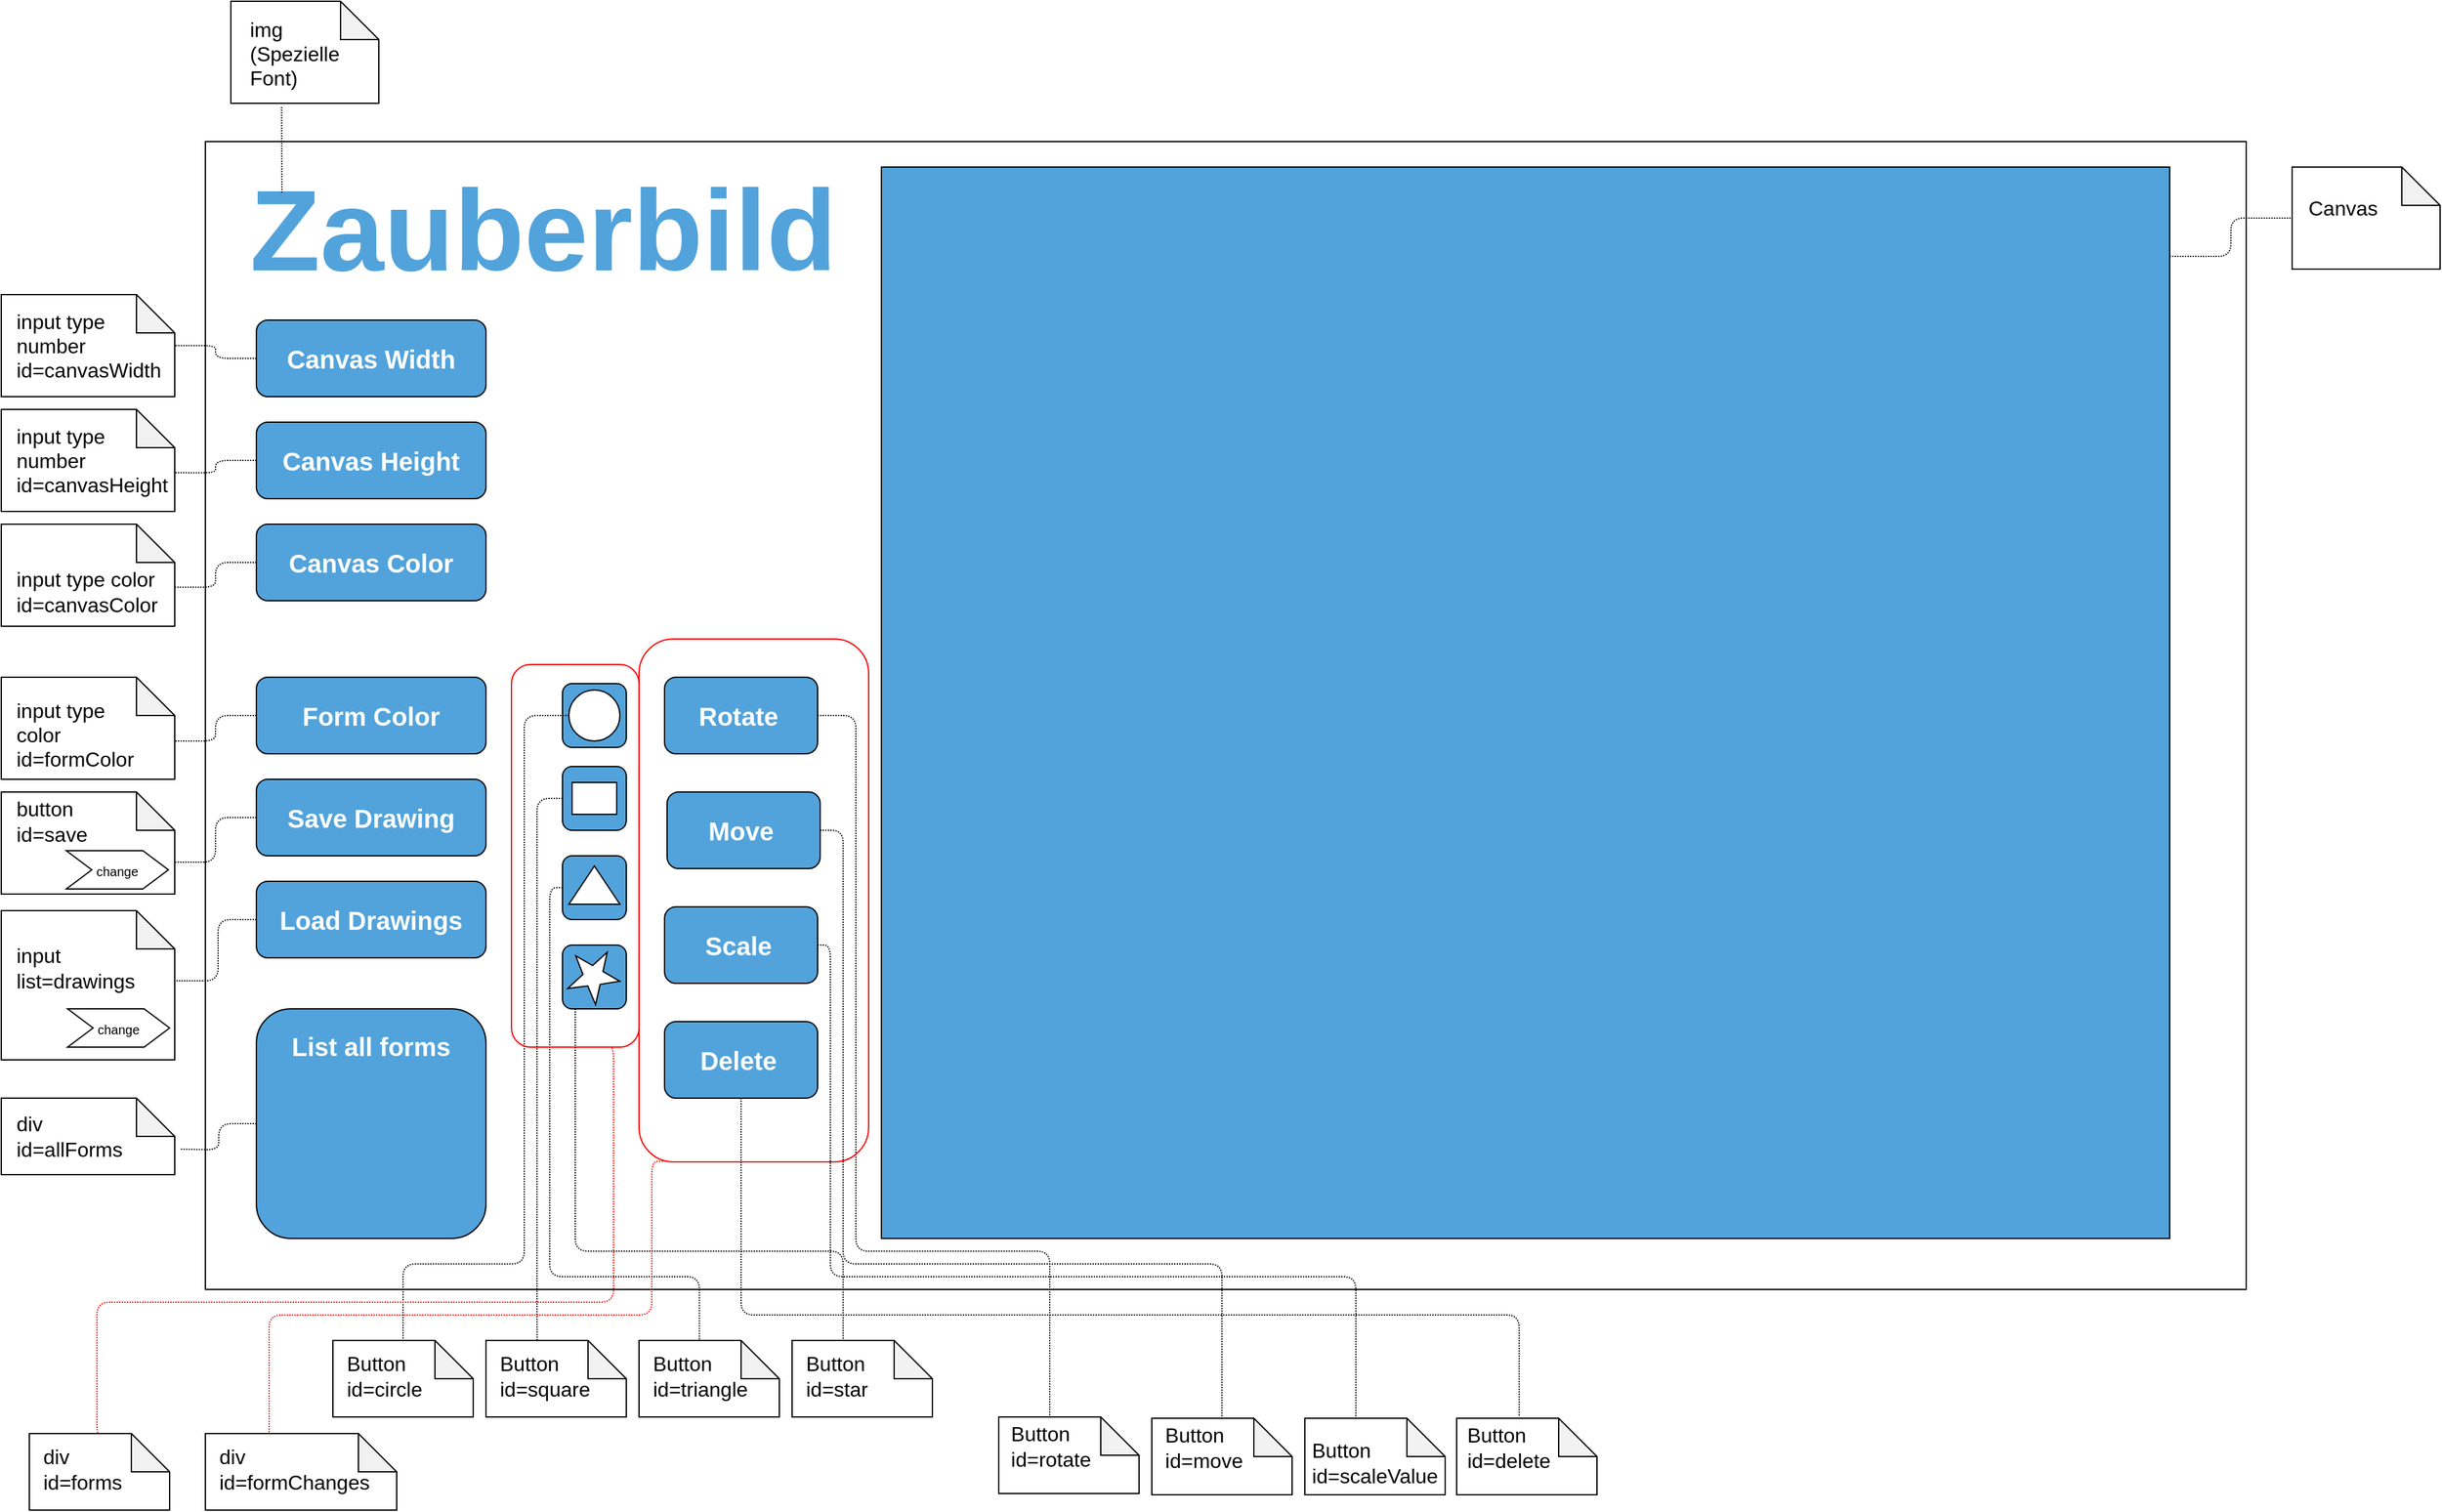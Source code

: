 <mxfile version="13.5.8" type="device"><diagram id="MAjpkmVEWoYh_flm5AEJ" name="Page-1"><mxGraphModel dx="2370" dy="1388" grid="1" gridSize="10" guides="1" tooltips="1" connect="1" arrows="1" fold="1" page="1" pageScale="1" pageWidth="1169" pageHeight="827" math="0" shadow="0"><root><mxCell id="0"/><mxCell id="1" parent="0"/><mxCell id="TKcXUIqBjTRw6BLW7cKU-70" value="" style="shape=note;whiteSpace=wrap;html=1;backgroundOutline=1;darkOpacity=0.05;shadow=0;fillColor=none;fontColor=#FFFFFF;" vertex="1" parent="1"><mxGeometry x="1082" y="1211" width="110" height="60" as="geometry"/></mxCell><mxCell id="TKcXUIqBjTRw6BLW7cKU-72" value="" style="shape=note;whiteSpace=wrap;html=1;backgroundOutline=1;darkOpacity=0.05;shadow=0;fillColor=none;fontColor=#FFFFFF;" vertex="1" parent="1"><mxGeometry x="1202" y="1211" width="110" height="60" as="geometry"/></mxCell><mxCell id="TKcXUIqBjTRw6BLW7cKU-74" value="" style="shape=note;whiteSpace=wrap;html=1;backgroundOutline=1;darkOpacity=0.05;shadow=0;fillColor=none;fontColor=#FFFFFF;" vertex="1" parent="1"><mxGeometry x="1321" y="1211" width="110" height="60" as="geometry"/></mxCell><mxCell id="TKcXUIqBjTRw6BLW7cKU-48" value="" style="rounded=0;whiteSpace=wrap;html=1;shadow=0;fillColor=#FFFFFF;fontSize=14;fontColor=#000000;" vertex="1" parent="1"><mxGeometry x="340" y="210" width="1600" height="900" as="geometry"/></mxCell><mxCell id="TKcXUIqBjTRw6BLW7cKU-2" value="&lt;h1&gt;&lt;font style=&quot;font-size: 90px&quot; color=&quot;#52a3db&quot;&gt;Zauberbild&lt;/font&gt;&lt;/h1&gt;" style="text;html=1;strokeColor=none;fillColor=none;spacing=5;spacingTop=-20;whiteSpace=wrap;overflow=hidden;rounded=0;" vertex="1" parent="1"><mxGeometry x="370" y="220" width="500" height="170" as="geometry"/></mxCell><mxCell id="TKcXUIqBjTRw6BLW7cKU-89" style="edgeStyle=orthogonalEdgeStyle;rounded=1;orthogonalLoop=1;jettySize=auto;html=1;dashed=1;dashPattern=1 1;endArrow=none;endFill=0;fontSize=14;fontColor=#000000;" edge="1" parent="1" source="TKcXUIqBjTRw6BLW7cKU-3" target="TKcXUIqBjTRw6BLW7cKU-85"><mxGeometry relative="1" as="geometry"/></mxCell><mxCell id="TKcXUIqBjTRw6BLW7cKU-3" value="" style="rounded=1;whiteSpace=wrap;html=1;fillColor=#52a3db;" vertex="1" parent="1"><mxGeometry x="380" y="350" width="180" height="60" as="geometry"/></mxCell><mxCell id="TKcXUIqBjTRw6BLW7cKU-4" value="&lt;font style=&quot;font-size: 20px&quot;&gt;Canvas Width&lt;/font&gt;" style="text;html=1;strokeColor=none;fillColor=none;align=center;verticalAlign=middle;whiteSpace=wrap;rounded=0;horizontal=1;fontColor=#FFFFFF;fontStyle=1" vertex="1" parent="1"><mxGeometry x="400" y="370" width="140" height="20" as="geometry"/></mxCell><mxCell id="TKcXUIqBjTRw6BLW7cKU-90" style="edgeStyle=orthogonalEdgeStyle;rounded=1;orthogonalLoop=1;jettySize=auto;html=1;entryX=0.999;entryY=0.621;entryDx=0;entryDy=0;entryPerimeter=0;dashed=1;dashPattern=1 1;endArrow=none;endFill=0;fontSize=14;fontColor=#000000;" edge="1" parent="1" source="TKcXUIqBjTRw6BLW7cKU-5" target="TKcXUIqBjTRw6BLW7cKU-87"><mxGeometry relative="1" as="geometry"/></mxCell><mxCell id="TKcXUIqBjTRw6BLW7cKU-5" value="" style="rounded=1;whiteSpace=wrap;html=1;fillColor=#52a3db;" vertex="1" parent="1"><mxGeometry x="380" y="430" width="180" height="60" as="geometry"/></mxCell><mxCell id="TKcXUIqBjTRw6BLW7cKU-6" value="&lt;font style=&quot;font-size: 20px&quot;&gt;Canvas Height&lt;br&gt;&lt;/font&gt;" style="text;html=1;strokeColor=none;fillColor=none;align=center;verticalAlign=middle;whiteSpace=wrap;rounded=0;horizontal=1;fontColor=#FFFFFF;fontStyle=1" vertex="1" parent="1"><mxGeometry x="390" y="450" width="160" height="20" as="geometry"/></mxCell><mxCell id="TKcXUIqBjTRw6BLW7cKU-93" style="edgeStyle=orthogonalEdgeStyle;rounded=1;orthogonalLoop=1;jettySize=auto;html=1;exitX=0;exitY=0.5;exitDx=0;exitDy=0;entryX=0.999;entryY=0.617;entryDx=0;entryDy=0;entryPerimeter=0;dashed=1;dashPattern=1 1;endArrow=none;endFill=0;fontSize=14;fontColor=#000000;" edge="1" parent="1" source="TKcXUIqBjTRw6BLW7cKU-7" target="TKcXUIqBjTRw6BLW7cKU-91"><mxGeometry relative="1" as="geometry"/></mxCell><mxCell id="TKcXUIqBjTRw6BLW7cKU-7" value="" style="rounded=1;whiteSpace=wrap;html=1;fillColor=#52a3db;" vertex="1" parent="1"><mxGeometry x="380" y="510" width="180" height="60" as="geometry"/></mxCell><mxCell id="TKcXUIqBjTRw6BLW7cKU-8" value="&lt;font style=&quot;font-size: 20px&quot;&gt;Canvas Color&lt;br&gt;&lt;/font&gt;" style="text;html=1;strokeColor=none;fillColor=none;align=center;verticalAlign=middle;whiteSpace=wrap;rounded=0;horizontal=1;fontColor=#FFFFFF;fontStyle=1" vertex="1" parent="1"><mxGeometry x="400" y="530" width="140" height="20" as="geometry"/></mxCell><mxCell id="TKcXUIqBjTRw6BLW7cKU-106" style="edgeStyle=orthogonalEdgeStyle;rounded=1;orthogonalLoop=1;jettySize=auto;html=1;exitX=0;exitY=0.5;exitDx=0;exitDy=0;dashed=1;dashPattern=1 1;endArrow=none;endFill=0;fontSize=14;fontColor=#000000;" edge="1" parent="1" source="TKcXUIqBjTRw6BLW7cKU-9" target="TKcXUIqBjTRw6BLW7cKU-104"><mxGeometry relative="1" as="geometry"><Array as="points"><mxPoint x="348" y="660"/><mxPoint x="348" y="680"/></Array></mxGeometry></mxCell><mxCell id="TKcXUIqBjTRw6BLW7cKU-9" value="" style="rounded=1;whiteSpace=wrap;html=1;fillColor=#52a3db;" vertex="1" parent="1"><mxGeometry x="380" y="630" width="180" height="60" as="geometry"/></mxCell><mxCell id="TKcXUIqBjTRw6BLW7cKU-10" value="&lt;font style=&quot;font-size: 20px&quot;&gt;Form Color&lt;br&gt;&lt;/font&gt;" style="text;html=1;strokeColor=none;fillColor=none;align=center;verticalAlign=middle;whiteSpace=wrap;rounded=0;horizontal=1;fontColor=#FFFFFF;fontStyle=1" vertex="1" parent="1"><mxGeometry x="400" y="650" width="140" height="20" as="geometry"/></mxCell><mxCell id="TKcXUIqBjTRw6BLW7cKU-112" style="edgeStyle=orthogonalEdgeStyle;rounded=1;orthogonalLoop=1;jettySize=auto;html=1;entryX=0;entryY=0;entryDx=136;entryDy=55;entryPerimeter=0;dashed=1;dashPattern=1 1;endArrow=none;endFill=0;strokeColor=#000000;fontSize=14;fontColor=#000000;" edge="1" parent="1" source="TKcXUIqBjTRw6BLW7cKU-11" target="TKcXUIqBjTRw6BLW7cKU-107"><mxGeometry relative="1" as="geometry"/></mxCell><mxCell id="TKcXUIqBjTRw6BLW7cKU-11" value="" style="rounded=1;whiteSpace=wrap;html=1;fillColor=#52a3db;" vertex="1" parent="1"><mxGeometry x="380" y="710" width="180" height="60" as="geometry"/></mxCell><mxCell id="TKcXUIqBjTRw6BLW7cKU-12" value="&lt;font style=&quot;font-size: 20px&quot;&gt;Save Drawing&lt;br&gt;&lt;/font&gt;" style="text;html=1;strokeColor=none;fillColor=none;align=center;verticalAlign=middle;whiteSpace=wrap;rounded=0;horizontal=1;fontColor=#FFFFFF;fontStyle=1" vertex="1" parent="1"><mxGeometry x="400" y="730" width="140" height="20" as="geometry"/></mxCell><mxCell id="TKcXUIqBjTRw6BLW7cKU-13" value="" style="rounded=1;whiteSpace=wrap;html=1;fillColor=#52a3db;" vertex="1" parent="1"><mxGeometry x="380" y="790" width="180" height="60" as="geometry"/></mxCell><mxCell id="TKcXUIqBjTRw6BLW7cKU-111" style="edgeStyle=orthogonalEdgeStyle;rounded=1;orthogonalLoop=1;jettySize=auto;html=1;entryX=0;entryY=0;entryDx=136;entryDy=55;entryPerimeter=0;dashed=1;dashPattern=1 1;endArrow=none;endFill=0;strokeColor=#000000;fontSize=14;fontColor=#000000;" edge="1" parent="1" target="TKcXUIqBjTRw6BLW7cKU-109"><mxGeometry relative="1" as="geometry"><mxPoint x="380" y="820" as="sourcePoint"/><Array as="points"><mxPoint x="350" y="820"/><mxPoint x="350" y="868"/></Array></mxGeometry></mxCell><mxCell id="TKcXUIqBjTRw6BLW7cKU-14" value="&lt;font style=&quot;font-size: 20px&quot;&gt;Load Drawings&lt;br&gt;&lt;/font&gt;" style="text;html=1;strokeColor=none;fillColor=none;align=center;verticalAlign=middle;whiteSpace=wrap;rounded=0;horizontal=1;fontColor=#FFFFFF;fontStyle=1" vertex="1" parent="1"><mxGeometry x="390" y="810" width="160" height="20" as="geometry"/></mxCell><mxCell id="TKcXUIqBjTRw6BLW7cKU-117" style="edgeStyle=orthogonalEdgeStyle;rounded=1;orthogonalLoop=1;jettySize=auto;html=1;dashed=1;dashPattern=1 1;endArrow=none;endFill=0;strokeColor=#000000;fontSize=14;fontColor=#000000;" edge="1" parent="1" source="TKcXUIqBjTRw6BLW7cKU-15"><mxGeometry relative="1" as="geometry"><mxPoint x="320" y="1000.0" as="targetPoint"/></mxGeometry></mxCell><mxCell id="TKcXUIqBjTRw6BLW7cKU-15" value="" style="rounded=1;whiteSpace=wrap;html=1;fillColor=#52a3db;" vertex="1" parent="1"><mxGeometry x="380" y="890" width="180" height="180" as="geometry"/></mxCell><mxCell id="TKcXUIqBjTRw6BLW7cKU-16" value="&lt;font style=&quot;font-size: 20px&quot;&gt;List all forms&lt;br&gt;&lt;/font&gt;" style="text;html=1;strokeColor=none;fillColor=none;align=center;verticalAlign=middle;whiteSpace=wrap;rounded=0;horizontal=1;fontColor=#FFFFFF;fontStyle=1" vertex="1" parent="1"><mxGeometry x="400" y="909" width="140" height="20" as="geometry"/></mxCell><mxCell id="TKcXUIqBjTRw6BLW7cKU-75" style="edgeStyle=orthogonalEdgeStyle;rounded=1;orthogonalLoop=1;jettySize=auto;html=1;entryX=0;entryY=0;entryDx=40;entryDy=0;entryPerimeter=0;dashed=1;dashPattern=1 1;endArrow=none;endFill=0;fontSize=14;fontColor=#000000;" edge="1" parent="1" source="TKcXUIqBjTRw6BLW7cKU-17" target="TKcXUIqBjTRw6BLW7cKU-68"><mxGeometry relative="1" as="geometry"><Array as="points"><mxPoint x="850" y="660"/><mxPoint x="850" y="1080"/><mxPoint x="1002" y="1080"/></Array></mxGeometry></mxCell><mxCell id="TKcXUIqBjTRw6BLW7cKU-17" value="" style="rounded=1;whiteSpace=wrap;html=1;fillColor=#52a3db;" vertex="1" parent="1"><mxGeometry x="700" y="630" width="120" height="60" as="geometry"/></mxCell><mxCell id="TKcXUIqBjTRw6BLW7cKU-18" value="&lt;font style=&quot;font-size: 20px&quot;&gt;Rotate&lt;br&gt;&lt;/font&gt;" style="text;html=1;strokeColor=none;fillColor=none;align=center;verticalAlign=middle;whiteSpace=wrap;rounded=0;horizontal=1;fontColor=#FFFFFF;fontStyle=1" vertex="1" parent="1"><mxGeometry x="688" y="650" width="140" height="20" as="geometry"/></mxCell><mxCell id="TKcXUIqBjTRw6BLW7cKU-76" style="edgeStyle=orthogonalEdgeStyle;rounded=1;orthogonalLoop=1;jettySize=auto;html=1;entryX=0.5;entryY=0;entryDx=0;entryDy=0;entryPerimeter=0;dashed=1;dashPattern=1 1;endArrow=none;endFill=0;fontSize=14;fontColor=#000000;" edge="1" parent="1" source="TKcXUIqBjTRw6BLW7cKU-19" target="TKcXUIqBjTRw6BLW7cKU-70"><mxGeometry relative="1" as="geometry"><Array as="points"><mxPoint x="840" y="750"/><mxPoint x="840" y="1090"/><mxPoint x="1137" y="1090"/></Array></mxGeometry></mxCell><mxCell id="TKcXUIqBjTRw6BLW7cKU-19" value="" style="rounded=1;whiteSpace=wrap;html=1;fillColor=#52a3db;" vertex="1" parent="1"><mxGeometry x="702" y="720" width="120" height="60" as="geometry"/></mxCell><mxCell id="TKcXUIqBjTRw6BLW7cKU-20" value="&lt;font style=&quot;font-size: 20px&quot;&gt;Move&lt;br&gt;&lt;/font&gt;" style="text;html=1;strokeColor=none;fillColor=none;align=center;verticalAlign=middle;whiteSpace=wrap;rounded=0;horizontal=1;fontColor=#FFFFFF;fontStyle=1" vertex="1" parent="1"><mxGeometry x="690" y="740" width="140" height="20" as="geometry"/></mxCell><mxCell id="TKcXUIqBjTRw6BLW7cKU-77" style="edgeStyle=orthogonalEdgeStyle;rounded=1;orthogonalLoop=1;jettySize=auto;html=1;entryX=0;entryY=0;entryDx=40;entryDy=0;entryPerimeter=0;dashed=1;dashPattern=1 1;endArrow=none;endFill=0;fontSize=14;fontColor=#000000;" edge="1" parent="1" source="TKcXUIqBjTRw6BLW7cKU-21" target="TKcXUIqBjTRw6BLW7cKU-72"><mxGeometry relative="1" as="geometry"><Array as="points"><mxPoint x="830" y="840"/><mxPoint x="830" y="1100"/><mxPoint x="1242" y="1100"/></Array></mxGeometry></mxCell><mxCell id="TKcXUIqBjTRw6BLW7cKU-21" value="" style="rounded=1;whiteSpace=wrap;html=1;fillColor=#52a3db;" vertex="1" parent="1"><mxGeometry x="700" y="810" width="120" height="60" as="geometry"/></mxCell><mxCell id="TKcXUIqBjTRw6BLW7cKU-22" value="&lt;font style=&quot;font-size: 20px&quot;&gt;Scale&lt;br&gt;&lt;/font&gt;" style="text;html=1;strokeColor=none;fillColor=none;align=center;verticalAlign=middle;whiteSpace=wrap;rounded=0;horizontal=1;fontColor=#FFFFFF;fontStyle=1" vertex="1" parent="1"><mxGeometry x="688" y="830" width="140" height="20" as="geometry"/></mxCell><mxCell id="TKcXUIqBjTRw6BLW7cKU-78" style="edgeStyle=orthogonalEdgeStyle;rounded=1;orthogonalLoop=1;jettySize=auto;html=1;dashed=1;dashPattern=1 1;endArrow=none;endFill=0;fontSize=14;fontColor=#000000;" edge="1" parent="1" source="TKcXUIqBjTRw6BLW7cKU-23"><mxGeometry relative="1" as="geometry"><mxPoint x="1370" y="1210" as="targetPoint"/><Array as="points"><mxPoint x="760" y="1130"/><mxPoint x="1370" y="1130"/></Array></mxGeometry></mxCell><mxCell id="TKcXUIqBjTRw6BLW7cKU-23" value="" style="rounded=1;whiteSpace=wrap;html=1;fillColor=#52a3db;" vertex="1" parent="1"><mxGeometry x="700" y="900" width="120" height="60" as="geometry"/></mxCell><mxCell id="TKcXUIqBjTRw6BLW7cKU-24" value="&lt;font style=&quot;font-size: 20px&quot;&gt;Delete&lt;br&gt;&lt;/font&gt;" style="text;html=1;strokeColor=none;fillColor=none;align=center;verticalAlign=middle;whiteSpace=wrap;rounded=0;horizontal=1;fontColor=#FFFFFF;fontStyle=1" vertex="1" parent="1"><mxGeometry x="688" y="920" width="140" height="20" as="geometry"/></mxCell><mxCell id="TKcXUIqBjTRw6BLW7cKU-25" value="" style="rounded=1;whiteSpace=wrap;html=1;fillColor=#52a3db;" vertex="1" parent="1"><mxGeometry x="620" y="635" width="50" height="50" as="geometry"/></mxCell><mxCell id="TKcXUIqBjTRw6BLW7cKU-62" style="edgeStyle=orthogonalEdgeStyle;rounded=1;orthogonalLoop=1;jettySize=auto;html=1;exitX=0;exitY=0.5;exitDx=0;exitDy=0;entryX=0.365;entryY=0.012;entryDx=0;entryDy=0;entryPerimeter=0;dashed=1;dashPattern=1 1;endArrow=none;endFill=0;fontSize=14;fontColor=#000000;" edge="1" parent="1" source="TKcXUIqBjTRw6BLW7cKU-26" target="TKcXUIqBjTRw6BLW7cKU-46"><mxGeometry relative="1" as="geometry"><Array as="points"><mxPoint x="600" y="725"/><mxPoint x="600" y="1128"/><mxPoint x="600" y="1128"/></Array></mxGeometry></mxCell><mxCell id="TKcXUIqBjTRw6BLW7cKU-26" value="" style="rounded=1;whiteSpace=wrap;html=1;fillColor=#52a3db;" vertex="1" parent="1"><mxGeometry x="620" y="700" width="50" height="50" as="geometry"/></mxCell><mxCell id="TKcXUIqBjTRw6BLW7cKU-60" style="edgeStyle=orthogonalEdgeStyle;rounded=1;orthogonalLoop=1;jettySize=auto;html=1;entryX=0.43;entryY=-0.003;entryDx=0;entryDy=0;entryPerimeter=0;dashed=1;dashPattern=1 1;endArrow=none;endFill=0;fontSize=14;fontColor=#000000;" edge="1" parent="1" source="TKcXUIqBjTRw6BLW7cKU-27" target="TKcXUIqBjTRw6BLW7cKU-49"><mxGeometry relative="1" as="geometry"><Array as="points"><mxPoint x="610" y="795"/><mxPoint x="610" y="1100"/><mxPoint x="727" y="1100"/></Array></mxGeometry></mxCell><mxCell id="TKcXUIqBjTRw6BLW7cKU-27" value="" style="rounded=1;whiteSpace=wrap;html=1;fillColor=#52a3db;" vertex="1" parent="1"><mxGeometry x="620" y="770" width="50" height="50" as="geometry"/></mxCell><mxCell id="TKcXUIqBjTRw6BLW7cKU-59" style="edgeStyle=orthogonalEdgeStyle;orthogonalLoop=1;jettySize=auto;html=1;entryX=0;entryY=0;entryDx=40;entryDy=0;fontSize=14;fontColor=#000000;rounded=1;dashed=1;dashPattern=1 1;entryPerimeter=0;endArrow=none;endFill=0;" edge="1" parent="1" source="TKcXUIqBjTRw6BLW7cKU-28" target="TKcXUIqBjTRw6BLW7cKU-53"><mxGeometry relative="1" as="geometry"><Array as="points"><mxPoint x="630" y="1080"/><mxPoint x="840" y="1080"/></Array></mxGeometry></mxCell><mxCell id="TKcXUIqBjTRw6BLW7cKU-28" value="" style="rounded=1;whiteSpace=wrap;html=1;fillColor=#52a3db;" vertex="1" parent="1"><mxGeometry x="620" y="840" width="50" height="50" as="geometry"/></mxCell><mxCell id="TKcXUIqBjTRw6BLW7cKU-63" style="edgeStyle=orthogonalEdgeStyle;rounded=1;orthogonalLoop=1;jettySize=auto;html=1;entryX=0.5;entryY=0;entryDx=0;entryDy=0;entryPerimeter=0;dashed=1;dashPattern=1 1;endArrow=none;endFill=0;fontSize=14;fontColor=#000000;" edge="1" parent="1" source="TKcXUIqBjTRw6BLW7cKU-29" target="TKcXUIqBjTRw6BLW7cKU-57"><mxGeometry relative="1" as="geometry"><Array as="points"><mxPoint x="590" y="660"/><mxPoint x="590" y="1090"/><mxPoint x="495" y="1090"/></Array></mxGeometry></mxCell><mxCell id="TKcXUIqBjTRw6BLW7cKU-29" value="" style="ellipse;whiteSpace=wrap;html=1;aspect=fixed;" vertex="1" parent="1"><mxGeometry x="625" y="640" width="40" height="40" as="geometry"/></mxCell><mxCell id="TKcXUIqBjTRw6BLW7cKU-33" value="" style="triangle;whiteSpace=wrap;html=1;rotation=-90;" vertex="1" parent="1"><mxGeometry x="630" y="773" width="30" height="40" as="geometry"/></mxCell><mxCell id="TKcXUIqBjTRw6BLW7cKU-34" value="" style="verticalLabelPosition=bottom;verticalAlign=top;html=1;shape=mxgraph.basic.star;rotation=30;" vertex="1" parent="1"><mxGeometry x="625" y="843" width="40" height="40" as="geometry"/></mxCell><mxCell id="TKcXUIqBjTRw6BLW7cKU-36" value="" style="whiteSpace=wrap;html=1;" vertex="1" parent="1"><mxGeometry x="627.5" y="712.5" width="35" height="25" as="geometry"/></mxCell><mxCell id="TKcXUIqBjTRw6BLW7cKU-65" style="edgeStyle=orthogonalEdgeStyle;rounded=1;orthogonalLoop=1;jettySize=auto;html=1;entryX=0;entryY=0.5;entryDx=0;entryDy=0;entryPerimeter=0;dashed=1;dashPattern=1 1;endArrow=none;endFill=0;fontSize=14;fontColor=#000000;" edge="1" parent="1" source="TKcXUIqBjTRw6BLW7cKU-37" target="TKcXUIqBjTRw6BLW7cKU-39"><mxGeometry relative="1" as="geometry"><Array as="points"><mxPoint x="1928" y="300"/><mxPoint x="1928" y="270"/></Array></mxGeometry></mxCell><mxCell id="TKcXUIqBjTRw6BLW7cKU-37" value="" style="whiteSpace=wrap;html=1;shadow=0;fillColor=#52a3db;" vertex="1" parent="1"><mxGeometry x="870" y="230" width="1010" height="840" as="geometry"/></mxCell><mxCell id="TKcXUIqBjTRw6BLW7cKU-39" value="" style="shape=note;whiteSpace=wrap;html=1;backgroundOutline=1;darkOpacity=0.05;shadow=0;fillColor=none;fontColor=#FFFFFF;" vertex="1" parent="1"><mxGeometry x="1976" y="230" width="116" height="80" as="geometry"/></mxCell><mxCell id="TKcXUIqBjTRw6BLW7cKU-40" value="&lt;font style=&quot;font-size: 16px&quot;&gt;Canvas&lt;/font&gt;" style="text;html=1;strokeColor=none;fillColor=none;align=center;verticalAlign=middle;whiteSpace=wrap;rounded=0;shadow=0;fontSize=14;" vertex="1" parent="1"><mxGeometry x="1996" y="252" width="40" height="20" as="geometry"/></mxCell><mxCell id="TKcXUIqBjTRw6BLW7cKU-46" value="" style="shape=note;whiteSpace=wrap;html=1;backgroundOutline=1;darkOpacity=0.05;shadow=0;fillColor=none;fontColor=#FFFFFF;" vertex="1" parent="1"><mxGeometry x="560" y="1150" width="110" height="60" as="geometry"/></mxCell><mxCell id="TKcXUIqBjTRw6BLW7cKU-47" value="&lt;font style=&quot;font-size: 16px&quot;&gt;Button id=square&lt;/font&gt;" style="text;html=1;strokeColor=none;fillColor=none;align=left;verticalAlign=middle;whiteSpace=wrap;rounded=0;shadow=0;fontSize=14;" vertex="1" parent="1"><mxGeometry x="569" y="1159" width="70" height="38" as="geometry"/></mxCell><mxCell id="TKcXUIqBjTRw6BLW7cKU-49" value="" style="shape=note;whiteSpace=wrap;html=1;backgroundOutline=1;darkOpacity=0.05;shadow=0;fillColor=none;fontColor=#FFFFFF;" vertex="1" parent="1"><mxGeometry x="680" y="1150" width="110" height="60" as="geometry"/></mxCell><mxCell id="TKcXUIqBjTRw6BLW7cKU-50" value="&lt;font style=&quot;font-size: 16px&quot;&gt;Button id=triangle&lt;/font&gt;" style="text;html=1;strokeColor=none;fillColor=none;align=left;verticalAlign=middle;whiteSpace=wrap;rounded=0;shadow=0;fontSize=14;" vertex="1" parent="1"><mxGeometry x="689" y="1159" width="70" height="38" as="geometry"/></mxCell><mxCell id="TKcXUIqBjTRw6BLW7cKU-53" value="" style="shape=note;whiteSpace=wrap;html=1;backgroundOutline=1;darkOpacity=0.05;shadow=0;fillColor=none;fontColor=#FFFFFF;" vertex="1" parent="1"><mxGeometry x="800" y="1150" width="110" height="60" as="geometry"/></mxCell><mxCell id="TKcXUIqBjTRw6BLW7cKU-54" value="&lt;font style=&quot;font-size: 16px&quot;&gt;Button id=star&lt;/font&gt;" style="text;html=1;strokeColor=none;fillColor=none;align=left;verticalAlign=middle;whiteSpace=wrap;rounded=0;shadow=0;fontSize=14;" vertex="1" parent="1"><mxGeometry x="809" y="1159" width="70" height="38" as="geometry"/></mxCell><mxCell id="TKcXUIqBjTRw6BLW7cKU-57" value="" style="shape=note;whiteSpace=wrap;html=1;backgroundOutline=1;darkOpacity=0.05;shadow=0;fillColor=none;fontColor=#FFFFFF;" vertex="1" parent="1"><mxGeometry x="440" y="1150" width="110" height="60" as="geometry"/></mxCell><mxCell id="TKcXUIqBjTRw6BLW7cKU-58" value="&lt;font style=&quot;font-size: 16px&quot;&gt;Button id=circle&lt;/font&gt;" style="text;html=1;strokeColor=none;fillColor=none;align=left;verticalAlign=middle;whiteSpace=wrap;rounded=0;shadow=0;fontSize=14;" vertex="1" parent="1"><mxGeometry x="449" y="1159" width="70" height="38" as="geometry"/></mxCell><mxCell id="TKcXUIqBjTRw6BLW7cKU-67" value="&lt;div style=&quot;text-align: left&quot;&gt;&lt;span style=&quot;font-size: 16px&quot;&gt;Button&lt;/span&gt;&lt;/div&gt;&lt;font style=&quot;font-size: 16px&quot;&gt;&lt;div style=&quot;text-align: left&quot;&gt;&lt;span&gt;id=rotate&lt;/span&gt;&lt;/div&gt;&lt;/font&gt;" style="text;html=1;strokeColor=none;fillColor=none;align=center;verticalAlign=middle;whiteSpace=wrap;rounded=0;shadow=0;fontSize=14;" vertex="1" parent="1"><mxGeometry x="983" y="1223" width="40" height="20" as="geometry"/></mxCell><mxCell id="TKcXUIqBjTRw6BLW7cKU-68" value="" style="shape=note;whiteSpace=wrap;html=1;backgroundOutline=1;darkOpacity=0.05;shadow=0;fillColor=none;fontColor=#FFFFFF;" vertex="1" parent="1"><mxGeometry x="962" y="1210" width="110" height="60" as="geometry"/></mxCell><mxCell id="TKcXUIqBjTRw6BLW7cKU-69" value="&lt;div style=&quot;text-align: left&quot;&gt;&lt;span style=&quot;font-size: 16px&quot;&gt;Button&lt;/span&gt;&lt;/div&gt;&lt;font style=&quot;font-size: 16px&quot;&gt;&lt;div style=&quot;text-align: left&quot;&gt;&lt;span&gt;id=move&lt;/span&gt;&lt;/div&gt;&lt;/font&gt;" style="text;html=1;strokeColor=none;fillColor=none;align=center;verticalAlign=middle;whiteSpace=wrap;rounded=0;shadow=0;fontSize=14;" vertex="1" parent="1"><mxGeometry x="1103" y="1224" width="40" height="20" as="geometry"/></mxCell><mxCell id="TKcXUIqBjTRw6BLW7cKU-71" value="&lt;div style=&quot;text-align: left&quot;&gt;&lt;span style=&quot;font-size: 16px&quot;&gt;Button&lt;/span&gt;&lt;/div&gt;&lt;font style=&quot;font-size: 16px&quot;&gt;&lt;div style=&quot;text-align: left&quot;&gt;&lt;span&gt;id=scaleValue&lt;/span&gt;&lt;/div&gt;&lt;/font&gt;" style="text;html=1;strokeColor=none;fillColor=none;align=center;verticalAlign=middle;whiteSpace=wrap;rounded=0;shadow=0;fontSize=14;" vertex="1" parent="1"><mxGeometry x="1237" y="1236" width="40" height="20" as="geometry"/></mxCell><mxCell id="TKcXUIqBjTRw6BLW7cKU-73" value="&lt;div style=&quot;text-align: left&quot;&gt;&lt;span style=&quot;font-size: 16px&quot;&gt;Button&lt;/span&gt;&lt;/div&gt;&lt;font style=&quot;font-size: 16px&quot;&gt;&lt;div style=&quot;text-align: left&quot;&gt;&lt;span&gt;id=delete&lt;/span&gt;&lt;/div&gt;&lt;/font&gt;" style="text;html=1;strokeColor=none;fillColor=none;align=center;verticalAlign=middle;whiteSpace=wrap;rounded=0;shadow=0;fontSize=14;" vertex="1" parent="1"><mxGeometry x="1342" y="1224" width="40" height="20" as="geometry"/></mxCell><mxCell id="TKcXUIqBjTRw6BLW7cKU-79" value="" style="shape=note;whiteSpace=wrap;html=1;backgroundOutline=1;darkOpacity=0.05;shadow=0;fillColor=none;fontColor=#FFFFFF;" vertex="1" parent="1"><mxGeometry x="360" y="100" width="116" height="80" as="geometry"/></mxCell><mxCell id="TKcXUIqBjTRw6BLW7cKU-80" value="&lt;font style=&quot;font-size: 16px&quot;&gt;img (Spezielle Font)&lt;/font&gt;" style="text;html=1;strokeColor=none;fillColor=none;align=left;verticalAlign=middle;whiteSpace=wrap;rounded=0;shadow=0;fontSize=14;" vertex="1" parent="1"><mxGeometry x="373" y="124" width="84" height="34" as="geometry"/></mxCell><mxCell id="TKcXUIqBjTRw6BLW7cKU-84" value="" style="endArrow=none;dashed=1;html=1;dashPattern=1 1;fontSize=14;fontColor=#000000;entryX=0.343;entryY=1.023;entryDx=0;entryDy=0;entryPerimeter=0;" edge="1" parent="1" target="TKcXUIqBjTRw6BLW7cKU-79"><mxGeometry width="50" height="50" relative="1" as="geometry"><mxPoint x="400" y="250" as="sourcePoint"/><mxPoint x="450" y="240" as="targetPoint"/></mxGeometry></mxCell><mxCell id="TKcXUIqBjTRw6BLW7cKU-85" value="" style="shape=note;whiteSpace=wrap;html=1;backgroundOutline=1;darkOpacity=0.05;shadow=0;fillColor=none;fontColor=#FFFFFF;" vertex="1" parent="1"><mxGeometry x="180" y="330" width="136" height="80" as="geometry"/></mxCell><mxCell id="TKcXUIqBjTRw6BLW7cKU-86" value="&lt;font style=&quot;font-size: 16px&quot;&gt;input type number id=canvasWidth&lt;/font&gt;" style="text;html=1;strokeColor=none;fillColor=none;align=left;verticalAlign=middle;whiteSpace=wrap;rounded=0;shadow=0;fontSize=14;" vertex="1" parent="1"><mxGeometry x="190" y="353" width="84" height="34" as="geometry"/></mxCell><mxCell id="TKcXUIqBjTRw6BLW7cKU-87" value="" style="shape=note;whiteSpace=wrap;html=1;backgroundOutline=1;darkOpacity=0.05;shadow=0;fillColor=none;fontColor=#FFFFFF;" vertex="1" parent="1"><mxGeometry x="180" y="420" width="136" height="80" as="geometry"/></mxCell><mxCell id="TKcXUIqBjTRw6BLW7cKU-88" value="&lt;font style=&quot;font-size: 16px&quot;&gt;input type number id=canvasHeight&lt;/font&gt;" style="text;html=1;strokeColor=none;fillColor=none;align=left;verticalAlign=middle;whiteSpace=wrap;rounded=0;shadow=0;fontSize=14;" vertex="1" parent="1"><mxGeometry x="190" y="443" width="84" height="34" as="geometry"/></mxCell><mxCell id="TKcXUIqBjTRw6BLW7cKU-91" value="" style="shape=note;whiteSpace=wrap;html=1;backgroundOutline=1;darkOpacity=0.05;shadow=0;fillColor=none;fontColor=#FFFFFF;" vertex="1" parent="1"><mxGeometry x="180" y="510" width="136" height="80" as="geometry"/></mxCell><mxCell id="TKcXUIqBjTRw6BLW7cKU-92" value="&lt;font style=&quot;font-size: 16px&quot;&gt;input type color&lt;br&gt;id=canvasColor&lt;/font&gt;" style="text;html=1;strokeColor=none;fillColor=none;align=left;verticalAlign=middle;whiteSpace=wrap;rounded=0;shadow=0;fontSize=14;" vertex="1" parent="1"><mxGeometry x="190" y="546" width="84" height="34" as="geometry"/></mxCell><mxCell id="TKcXUIqBjTRw6BLW7cKU-97" style="edgeStyle=orthogonalEdgeStyle;rounded=1;orthogonalLoop=1;jettySize=auto;html=1;dashed=1;dashPattern=1 1;endArrow=none;endFill=0;fontSize=14;fontColor=#000000;exitX=0.104;exitY=0.999;exitDx=0;exitDy=0;exitPerimeter=0;strokeColor=#FF0000;" edge="1" parent="1" source="TKcXUIqBjTRw6BLW7cKU-94" target="TKcXUIqBjTRw6BLW7cKU-98"><mxGeometry relative="1" as="geometry"><mxPoint x="390" y="1200" as="targetPoint"/><Array as="points"><mxPoint x="690" y="1010"/><mxPoint x="690" y="1130"/><mxPoint x="390" y="1130"/></Array></mxGeometry></mxCell><mxCell id="TKcXUIqBjTRw6BLW7cKU-94" value="" style="rounded=1;whiteSpace=wrap;html=1;shadow=0;fillColor=none;fontSize=14;fontColor=#000000;strokeColor=#FF0000;" vertex="1" parent="1"><mxGeometry x="680" y="600" width="180" height="410" as="geometry"/></mxCell><mxCell id="TKcXUIqBjTRw6BLW7cKU-98" value="" style="shape=note;whiteSpace=wrap;html=1;backgroundOutline=1;darkOpacity=0.05;shadow=0;fillColor=none;fontColor=#FFFFFF;" vertex="1" parent="1"><mxGeometry x="340" y="1223" width="150" height="60" as="geometry"/></mxCell><mxCell id="TKcXUIqBjTRw6BLW7cKU-99" value="&lt;font style=&quot;font-size: 16px&quot;&gt;div id=formChanges&lt;/font&gt;" style="text;html=1;strokeColor=none;fillColor=none;align=left;verticalAlign=middle;whiteSpace=wrap;rounded=0;shadow=0;fontSize=14;" vertex="1" parent="1"><mxGeometry x="349" y="1232" width="70" height="38" as="geometry"/></mxCell><mxCell id="TKcXUIqBjTRw6BLW7cKU-101" style="edgeStyle=orthogonalEdgeStyle;rounded=1;orthogonalLoop=1;jettySize=auto;html=1;exitX=0.75;exitY=1;exitDx=0;exitDy=0;dashed=1;dashPattern=1 1;endArrow=none;endFill=0;fontSize=14;fontColor=#000000;strokeColor=#FF0000;entryX=0.5;entryY=0;entryDx=0;entryDy=0;entryPerimeter=0;" edge="1" parent="1" source="TKcXUIqBjTRw6BLW7cKU-100" target="TKcXUIqBjTRw6BLW7cKU-102"><mxGeometry relative="1" as="geometry"><mxPoint x="280" y="1240" as="targetPoint"/><Array as="points"><mxPoint x="660" y="920"/><mxPoint x="660" y="1120"/><mxPoint x="255" y="1120"/></Array></mxGeometry></mxCell><mxCell id="TKcXUIqBjTRw6BLW7cKU-100" value="" style="rounded=1;whiteSpace=wrap;html=1;shadow=0;fillColor=none;fontSize=14;fontColor=#000000;strokeColor=#FF0000;" vertex="1" parent="1"><mxGeometry x="580" y="620" width="100" height="300" as="geometry"/></mxCell><mxCell id="TKcXUIqBjTRw6BLW7cKU-102" value="" style="shape=note;whiteSpace=wrap;html=1;backgroundOutline=1;darkOpacity=0.05;shadow=0;fillColor=none;fontColor=#FFFFFF;" vertex="1" parent="1"><mxGeometry x="202" y="1223" width="110" height="60" as="geometry"/></mxCell><mxCell id="TKcXUIqBjTRw6BLW7cKU-103" value="&lt;font style=&quot;font-size: 16px&quot;&gt;div id=forms&lt;/font&gt;" style="text;html=1;strokeColor=none;fillColor=none;align=left;verticalAlign=middle;whiteSpace=wrap;rounded=0;shadow=0;fontSize=14;" vertex="1" parent="1"><mxGeometry x="211" y="1232" width="70" height="38" as="geometry"/></mxCell><mxCell id="TKcXUIqBjTRw6BLW7cKU-104" value="" style="shape=note;whiteSpace=wrap;html=1;backgroundOutline=1;darkOpacity=0.05;shadow=0;fillColor=none;fontColor=#FFFFFF;" vertex="1" parent="1"><mxGeometry x="180" y="630" width="136" height="80" as="geometry"/></mxCell><mxCell id="TKcXUIqBjTRw6BLW7cKU-105" value="&lt;font style=&quot;font-size: 16px&quot;&gt;input type color&lt;br&gt;id=formColor&lt;/font&gt;" style="text;html=1;strokeColor=none;fillColor=none;align=left;verticalAlign=middle;whiteSpace=wrap;rounded=0;shadow=0;fontSize=14;" vertex="1" parent="1"><mxGeometry x="190" y="658" width="84" height="34" as="geometry"/></mxCell><mxCell id="TKcXUIqBjTRw6BLW7cKU-107" value="" style="shape=note;whiteSpace=wrap;html=1;backgroundOutline=1;darkOpacity=0.05;shadow=0;fillColor=none;fontColor=#FFFFFF;" vertex="1" parent="1"><mxGeometry x="180" y="720" width="136" height="80" as="geometry"/></mxCell><mxCell id="TKcXUIqBjTRw6BLW7cKU-108" value="&lt;font style=&quot;font-size: 16px&quot;&gt;button&amp;nbsp;&lt;br&gt;id=save&lt;/font&gt;" style="text;html=1;strokeColor=none;fillColor=none;align=left;verticalAlign=middle;whiteSpace=wrap;rounded=0;shadow=0;fontSize=14;" vertex="1" parent="1"><mxGeometry x="190" y="726" width="84" height="34" as="geometry"/></mxCell><mxCell id="TKcXUIqBjTRw6BLW7cKU-109" value="" style="shape=note;whiteSpace=wrap;html=1;backgroundOutline=1;darkOpacity=0.05;shadow=0;fillColor=none;fontColor=#FFFFFF;" vertex="1" parent="1"><mxGeometry x="180" y="813" width="136" height="117" as="geometry"/></mxCell><mxCell id="TKcXUIqBjTRw6BLW7cKU-110" value="&lt;font style=&quot;font-size: 16px&quot;&gt;input&amp;nbsp;&lt;br&gt;list=drawings&lt;br&gt;&lt;/font&gt;" style="text;html=1;strokeColor=none;fillColor=none;align=left;verticalAlign=middle;whiteSpace=wrap;rounded=0;shadow=0;fontSize=14;" vertex="1" parent="1"><mxGeometry x="190" y="841" width="84" height="34" as="geometry"/></mxCell><mxCell id="TKcXUIqBjTRw6BLW7cKU-113" value="&lt;font style=&quot;font-size: 10px&quot;&gt;change&lt;/font&gt;" style="shape=step;perimeter=stepPerimeter;whiteSpace=wrap;html=1;fixedSize=1;shadow=0;fillColor=none;fontSize=14;fontColor=#000000;" vertex="1" parent="1"><mxGeometry x="231" y="766" width="80" height="30" as="geometry"/></mxCell><mxCell id="TKcXUIqBjTRw6BLW7cKU-114" value="&lt;font style=&quot;font-size: 10px&quot;&gt;change&lt;/font&gt;" style="shape=step;perimeter=stepPerimeter;whiteSpace=wrap;html=1;fixedSize=1;shadow=0;fillColor=none;fontSize=14;fontColor=#000000;" vertex="1" parent="1"><mxGeometry x="232" y="890" width="80" height="30" as="geometry"/></mxCell><mxCell id="TKcXUIqBjTRw6BLW7cKU-115" value="" style="shape=note;whiteSpace=wrap;html=1;backgroundOutline=1;darkOpacity=0.05;shadow=0;fillColor=none;fontColor=#FFFFFF;" vertex="1" parent="1"><mxGeometry x="180" y="960" width="136" height="60" as="geometry"/></mxCell><mxCell id="TKcXUIqBjTRw6BLW7cKU-116" value="&lt;span style=&quot;font-size: 16px&quot;&gt;div id=allForms&lt;/span&gt;" style="text;html=1;strokeColor=none;fillColor=none;align=left;verticalAlign=middle;whiteSpace=wrap;rounded=0;shadow=0;fontSize=14;" vertex="1" parent="1"><mxGeometry x="190" y="973" width="84" height="34" as="geometry"/></mxCell></root></mxGraphModel></diagram></mxfile>